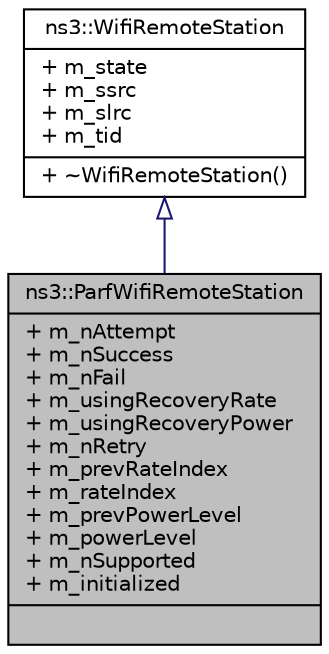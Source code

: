 digraph "ns3::ParfWifiRemoteStation"
{
  edge [fontname="Helvetica",fontsize="10",labelfontname="Helvetica",labelfontsize="10"];
  node [fontname="Helvetica",fontsize="10",shape=record];
  Node1 [label="{ns3::ParfWifiRemoteStation\n|+ m_nAttempt\l+ m_nSuccess\l+ m_nFail\l+ m_usingRecoveryRate\l+ m_usingRecoveryPower\l+ m_nRetry\l+ m_prevRateIndex\l+ m_rateIndex\l+ m_prevPowerLevel\l+ m_powerLevel\l+ m_nSupported\l+ m_initialized\l|}",height=0.2,width=0.4,color="black", fillcolor="grey75", style="filled", fontcolor="black"];
  Node2 -> Node1 [dir="back",color="midnightblue",fontsize="10",style="solid",arrowtail="onormal"];
  Node2 [label="{ns3::WifiRemoteStation\n|+ m_state\l+ m_ssrc\l+ m_slrc\l+ m_tid\l|+ ~WifiRemoteStation()\l}",height=0.2,width=0.4,color="black", fillcolor="white", style="filled",URL="$de/db6/structns3_1_1WifiRemoteStation.html",tooltip="hold per-remote-station state. "];
}
